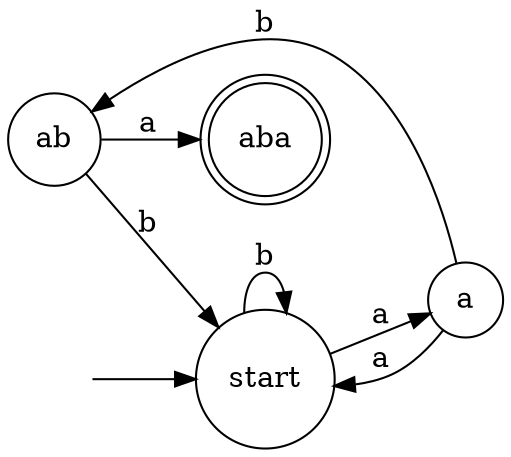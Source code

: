 digraph finite_state_machine {
	rankdir=LR
	size="8,5"
    layout=dot
	node [shape = doublecircle]; 3;
	node [shape = circle];

    -1 [color="white", label=""]
    0 [label="start"]
    1 [label="a"]
    2 [label="ab"]
    3 [label="aba"]
    -1 -> 0 
    0 -> 0 [label="b"]
    0 -> 1 [label="a"]
    1 -> 0 [label="a"]
    1 -> 2 [label="b"]
    2 -> 0 [label="b"]
    2 -> 3 [label="a"]


}
